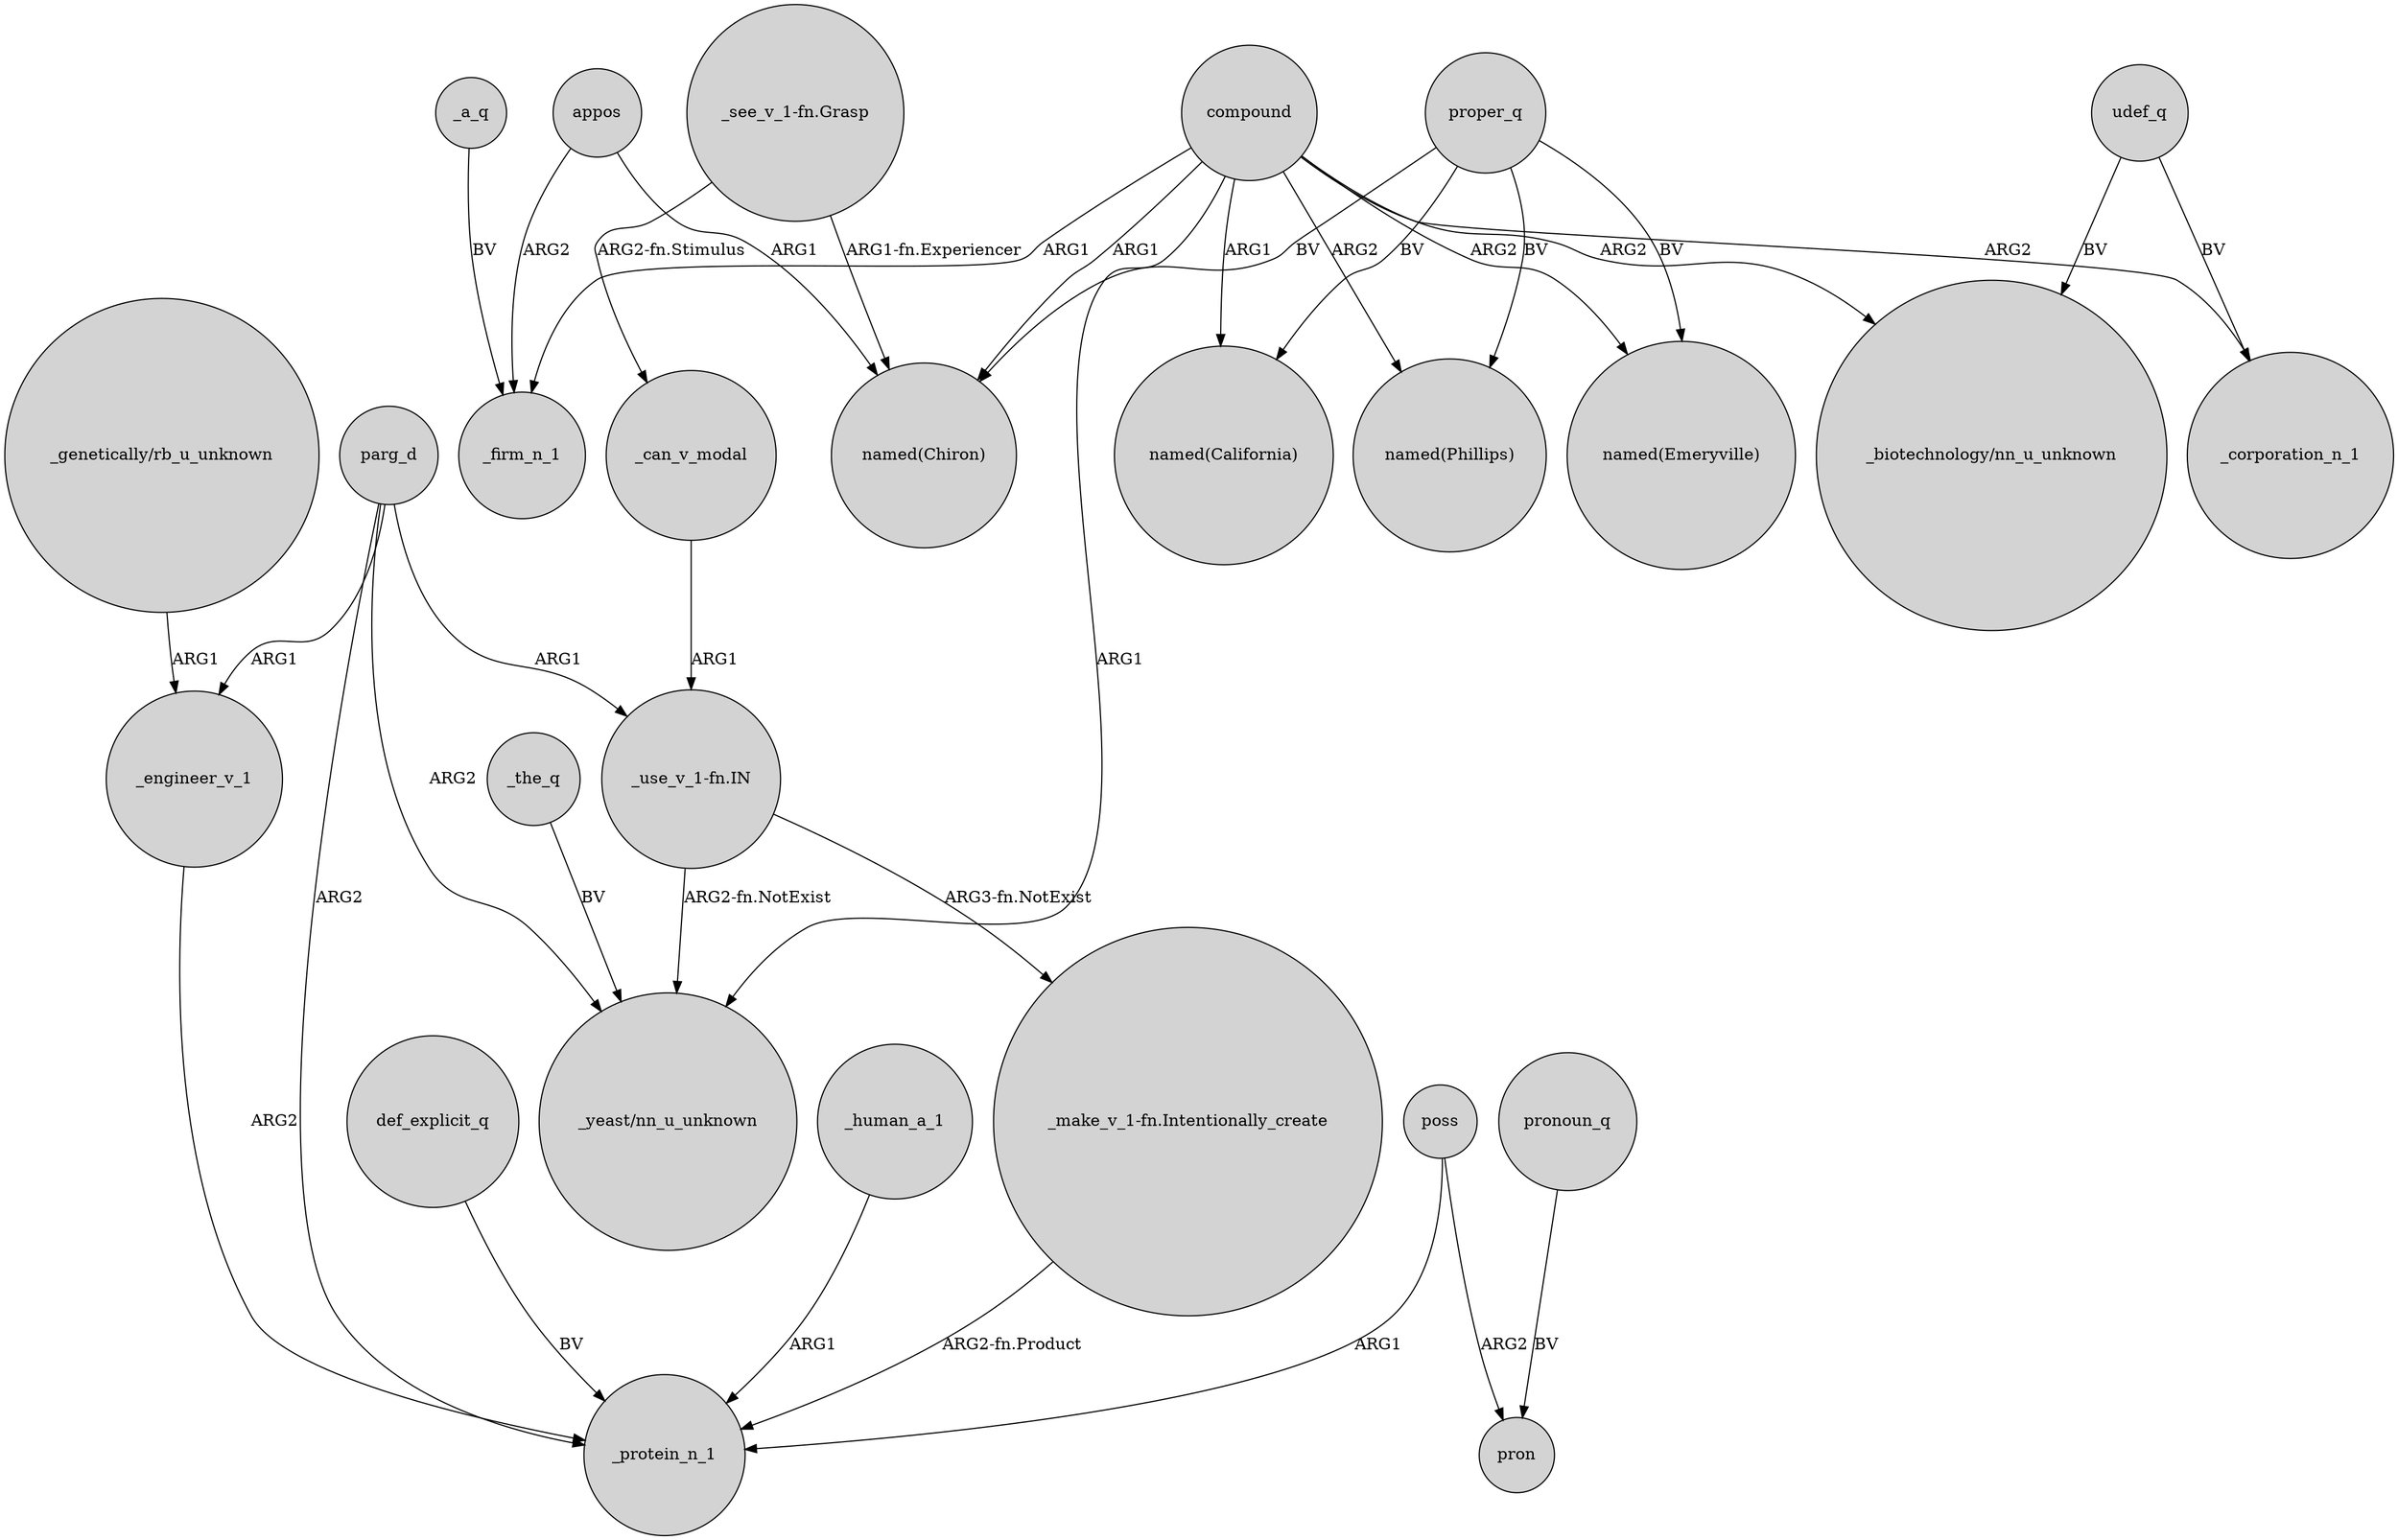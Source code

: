 digraph {
	node [shape=circle style=filled]
	"_genetically/rb_u_unknown" -> _engineer_v_1 [label=ARG1]
	poss -> _protein_n_1 [label=ARG1]
	_the_q -> "_yeast/nn_u_unknown" [label=BV]
	poss -> pron [label=ARG2]
	appos -> _firm_n_1 [label=ARG2]
	compound -> "named(Chiron)" [label=ARG1]
	_a_q -> _firm_n_1 [label=BV]
	compound -> _corporation_n_1 [label=ARG2]
	proper_q -> "named(California)" [label=BV]
	parg_d -> "_yeast/nn_u_unknown" [label=ARG2]
	"_make_v_1-fn.Intentionally_create" -> _protein_n_1 [label="ARG2-fn.Product"]
	parg_d -> _protein_n_1 [label=ARG2]
	_engineer_v_1 -> _protein_n_1 [label=ARG2]
	udef_q -> _corporation_n_1 [label=BV]
	pronoun_q -> pron [label=BV]
	compound -> "named(California)" [label=ARG1]
	"_see_v_1-fn.Grasp" -> "named(Chiron)" [label="ARG1-fn.Experiencer"]
	parg_d -> "_use_v_1-fn.IN" [label=ARG1]
	"_use_v_1-fn.IN" -> "_yeast/nn_u_unknown" [label="ARG2-fn.NotExist"]
	parg_d -> _engineer_v_1 [label=ARG1]
	compound -> "named(Emeryville)" [label=ARG2]
	proper_q -> "named(Emeryville)" [label=BV]
	compound -> "_yeast/nn_u_unknown" [label=ARG1]
	"_see_v_1-fn.Grasp" -> _can_v_modal [label="ARG2-fn.Stimulus"]
	compound -> _firm_n_1 [label=ARG1]
	def_explicit_q -> _protein_n_1 [label=BV]
	proper_q -> "named(Chiron)" [label=BV]
	"_use_v_1-fn.IN" -> "_make_v_1-fn.Intentionally_create" [label="ARG3-fn.NotExist"]
	compound -> "_biotechnology/nn_u_unknown" [label=ARG2]
	compound -> "named(Phillips)" [label=ARG2]
	_human_a_1 -> _protein_n_1 [label=ARG1]
	proper_q -> "named(Phillips)" [label=BV]
	_can_v_modal -> "_use_v_1-fn.IN" [label=ARG1]
	udef_q -> "_biotechnology/nn_u_unknown" [label=BV]
	appos -> "named(Chiron)" [label=ARG1]
}
